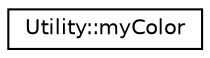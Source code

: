 digraph "Graphical Class Hierarchy"
{
  edge [fontname="Helvetica",fontsize="10",labelfontname="Helvetica",labelfontsize="10"];
  node [fontname="Helvetica",fontsize="10",shape=record];
  rankdir="LR";
  Node1 [label="Utility::myColor",height=0.2,width=0.4,color="black", fillcolor="white", style="filled",URL="$struct_utility_1_1my_color.html",tooltip="Struct representing a color (contains 3 floats: r, g, b) - red, green, blue "];
}

